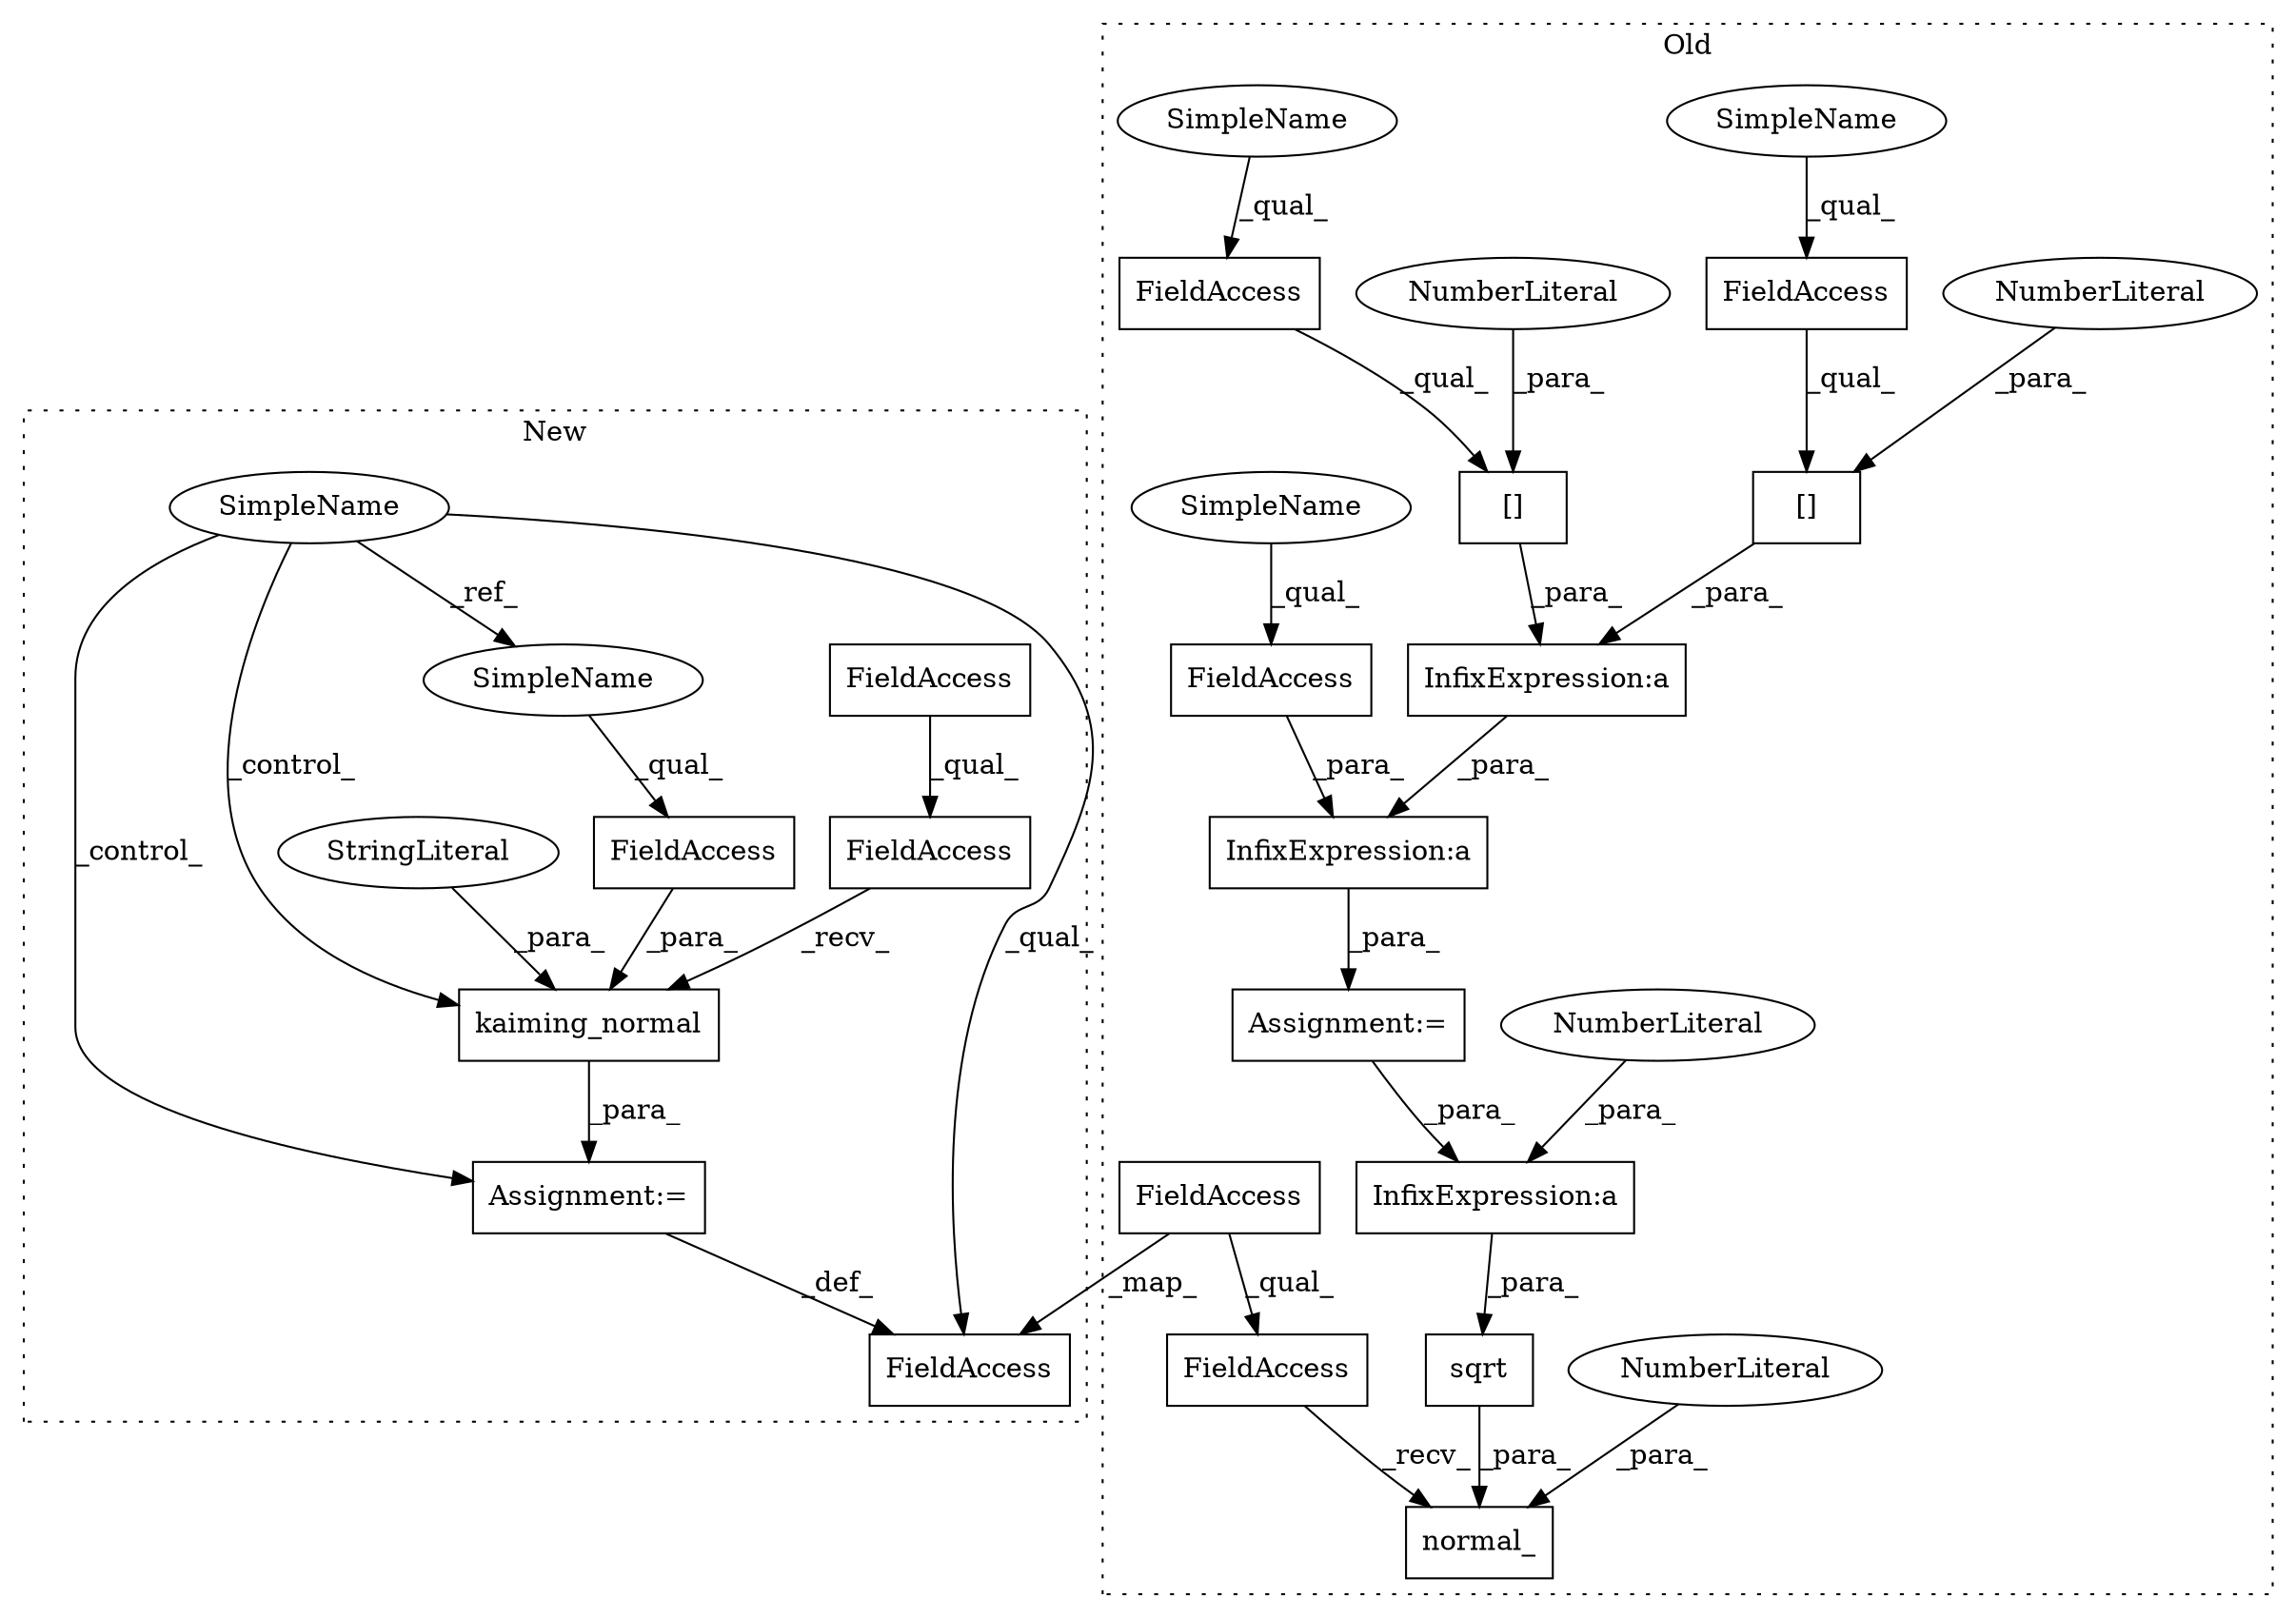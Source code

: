 digraph G {
subgraph cluster0 {
1 [label="normal_" a="32" s="3385,3413" l="8,1" shape="box"];
3 [label="InfixExpression:a" a="27" s="3408" l="3" shape="box"];
4 [label="InfixExpression:a" a="27" s="3343" l="3" shape="box"];
5 [label="InfixExpression:a" a="27" s="3323" l="3" shape="box"];
6 [label="NumberLiteral" a="34" s="3393" l="1" shape="ellipse"];
7 [label="[]" a="2" s="3326,3341" l="14,1" shape="box"];
8 [label="NumberLiteral" a="34" s="3405" l="3" shape="ellipse"];
9 [label="NumberLiteral" a="34" s="3340" l="1" shape="ellipse"];
10 [label="[]" a="2" s="3307,3322" l="14,1" shape="box"];
11 [label="NumberLiteral" a="34" s="3321" l="1" shape="ellipse"];
12 [label="sqrt" a="32" s="3400,3412" l="5,1" shape="box"];
13 [label="FieldAccess" a="22" s="3307" l="13" shape="box"];
14 [label="FieldAccess" a="22" s="3346" l="14" shape="box"];
15 [label="FieldAccess" a="22" s="3326" l="13" shape="box"];
16 [label="Assignment:=" a="7" s="3304" l="1" shape="box"];
19 [label="FieldAccess" a="22" s="3371" l="13" shape="box"];
24 [label="FieldAccess" a="22" s="3371" l="8" shape="box"];
27 [label="SimpleName" a="42" s="3326" l="1" shape="ellipse"];
28 [label="SimpleName" a="42" s="3307" l="1" shape="ellipse"];
29 [label="SimpleName" a="42" s="3346" l="1" shape="ellipse"];
label = "Old";
style="dotted";
}
subgraph cluster1 {
2 [label="kaiming_normal" a="32" s="3315,3348" l="15,1" shape="box"];
17 [label="SimpleName" a="42" s="3219" l="1" shape="ellipse"];
18 [label="Assignment:=" a="7" s="3300" l="1" shape="box"];
20 [label="FieldAccess" a="22" s="3330" l="8" shape="box"];
21 [label="FieldAccess" a="22" s="3301" l="13" shape="box"];
22 [label="FieldAccess" a="22" s="3301" l="8" shape="box"];
23 [label="StringLiteral" a="45" s="3339" l="9" shape="ellipse"];
25 [label="FieldAccess" a="22" s="3292" l="8" shape="box"];
26 [label="SimpleName" a="42" s="3330" l="1" shape="ellipse"];
label = "New";
style="dotted";
}
2 -> 18 [label="_para_"];
3 -> 12 [label="_para_"];
4 -> 16 [label="_para_"];
5 -> 4 [label="_para_"];
6 -> 1 [label="_para_"];
7 -> 5 [label="_para_"];
8 -> 3 [label="_para_"];
9 -> 7 [label="_para_"];
10 -> 5 [label="_para_"];
11 -> 10 [label="_para_"];
12 -> 1 [label="_para_"];
13 -> 10 [label="_qual_"];
14 -> 4 [label="_para_"];
15 -> 7 [label="_qual_"];
16 -> 3 [label="_para_"];
17 -> 2 [label="_control_"];
17 -> 18 [label="_control_"];
17 -> 26 [label="_ref_"];
17 -> 25 [label="_qual_"];
18 -> 25 [label="_def_"];
19 -> 1 [label="_recv_"];
20 -> 2 [label="_para_"];
21 -> 2 [label="_recv_"];
22 -> 21 [label="_qual_"];
23 -> 2 [label="_para_"];
24 -> 25 [label="_map_"];
24 -> 19 [label="_qual_"];
26 -> 20 [label="_qual_"];
27 -> 15 [label="_qual_"];
28 -> 13 [label="_qual_"];
29 -> 14 [label="_qual_"];
}